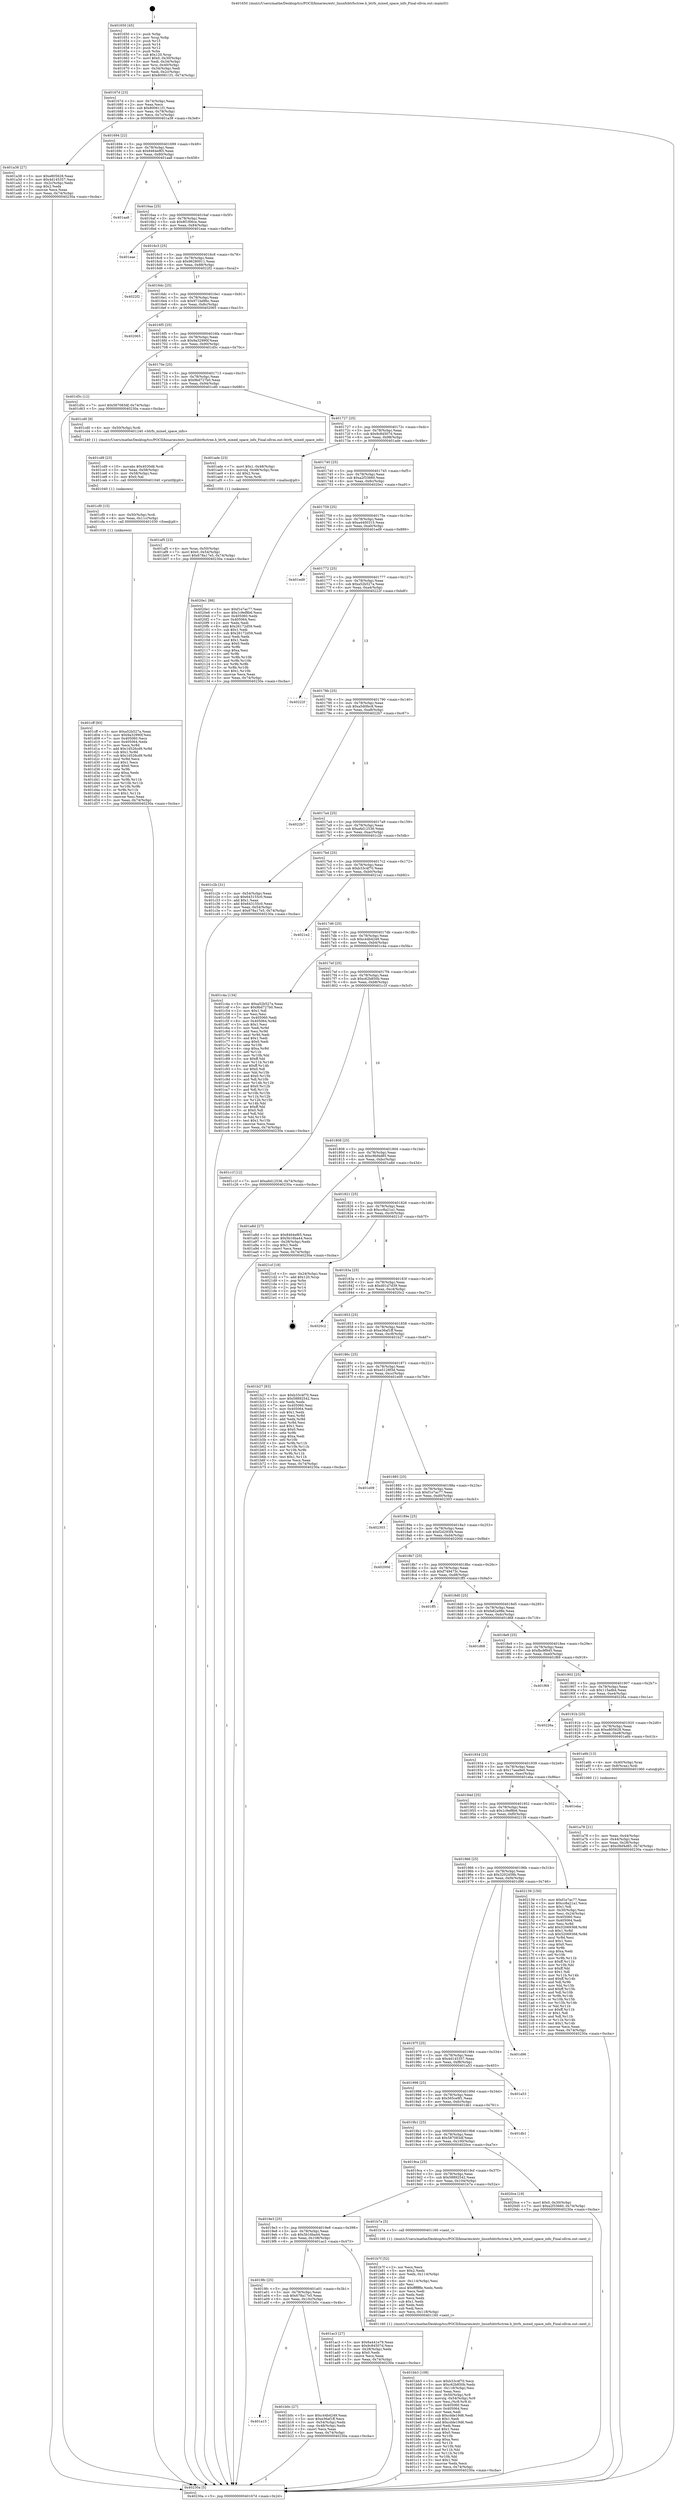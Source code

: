 digraph "0x401650" {
  label = "0x401650 (/mnt/c/Users/mathe/Desktop/tcc/POCII/binaries/extr_linuxfsbtrfsctree.h_btrfs_mixed_space_info_Final-ollvm.out::main(0))"
  labelloc = "t"
  node[shape=record]

  Entry [label="",width=0.3,height=0.3,shape=circle,fillcolor=black,style=filled]
  "0x40167d" [label="{
     0x40167d [23]\l
     | [instrs]\l
     &nbsp;&nbsp;0x40167d \<+3\>: mov -0x74(%rbp),%eax\l
     &nbsp;&nbsp;0x401680 \<+2\>: mov %eax,%ecx\l
     &nbsp;&nbsp;0x401682 \<+6\>: sub $0x800611f1,%ecx\l
     &nbsp;&nbsp;0x401688 \<+3\>: mov %eax,-0x78(%rbp)\l
     &nbsp;&nbsp;0x40168b \<+3\>: mov %ecx,-0x7c(%rbp)\l
     &nbsp;&nbsp;0x40168e \<+6\>: je 0000000000401a38 \<main+0x3e8\>\l
  }"]
  "0x401a38" [label="{
     0x401a38 [27]\l
     | [instrs]\l
     &nbsp;&nbsp;0x401a38 \<+5\>: mov $0xe805628,%eax\l
     &nbsp;&nbsp;0x401a3d \<+5\>: mov $0x4d145357,%ecx\l
     &nbsp;&nbsp;0x401a42 \<+3\>: mov -0x2c(%rbp),%edx\l
     &nbsp;&nbsp;0x401a45 \<+3\>: cmp $0x2,%edx\l
     &nbsp;&nbsp;0x401a48 \<+3\>: cmovne %ecx,%eax\l
     &nbsp;&nbsp;0x401a4b \<+3\>: mov %eax,-0x74(%rbp)\l
     &nbsp;&nbsp;0x401a4e \<+5\>: jmp 000000000040230a \<main+0xcba\>\l
  }"]
  "0x401694" [label="{
     0x401694 [22]\l
     | [instrs]\l
     &nbsp;&nbsp;0x401694 \<+5\>: jmp 0000000000401699 \<main+0x49\>\l
     &nbsp;&nbsp;0x401699 \<+3\>: mov -0x78(%rbp),%eax\l
     &nbsp;&nbsp;0x40169c \<+5\>: sub $0x8464ef65,%eax\l
     &nbsp;&nbsp;0x4016a1 \<+3\>: mov %eax,-0x80(%rbp)\l
     &nbsp;&nbsp;0x4016a4 \<+6\>: je 0000000000401aa8 \<main+0x458\>\l
  }"]
  "0x40230a" [label="{
     0x40230a [5]\l
     | [instrs]\l
     &nbsp;&nbsp;0x40230a \<+5\>: jmp 000000000040167d \<main+0x2d\>\l
  }"]
  "0x401650" [label="{
     0x401650 [45]\l
     | [instrs]\l
     &nbsp;&nbsp;0x401650 \<+1\>: push %rbp\l
     &nbsp;&nbsp;0x401651 \<+3\>: mov %rsp,%rbp\l
     &nbsp;&nbsp;0x401654 \<+2\>: push %r15\l
     &nbsp;&nbsp;0x401656 \<+2\>: push %r14\l
     &nbsp;&nbsp;0x401658 \<+2\>: push %r12\l
     &nbsp;&nbsp;0x40165a \<+1\>: push %rbx\l
     &nbsp;&nbsp;0x40165b \<+7\>: sub $0x120,%rsp\l
     &nbsp;&nbsp;0x401662 \<+7\>: movl $0x0,-0x30(%rbp)\l
     &nbsp;&nbsp;0x401669 \<+3\>: mov %edi,-0x34(%rbp)\l
     &nbsp;&nbsp;0x40166c \<+4\>: mov %rsi,-0x40(%rbp)\l
     &nbsp;&nbsp;0x401670 \<+3\>: mov -0x34(%rbp),%edi\l
     &nbsp;&nbsp;0x401673 \<+3\>: mov %edi,-0x2c(%rbp)\l
     &nbsp;&nbsp;0x401676 \<+7\>: movl $0x800611f1,-0x74(%rbp)\l
  }"]
  Exit [label="",width=0.3,height=0.3,shape=circle,fillcolor=black,style=filled,peripheries=2]
  "0x401aa8" [label="{
     0x401aa8\l
  }", style=dashed]
  "0x4016aa" [label="{
     0x4016aa [25]\l
     | [instrs]\l
     &nbsp;&nbsp;0x4016aa \<+5\>: jmp 00000000004016af \<main+0x5f\>\l
     &nbsp;&nbsp;0x4016af \<+3\>: mov -0x78(%rbp),%eax\l
     &nbsp;&nbsp;0x4016b2 \<+5\>: sub $0x8f1f06ce,%eax\l
     &nbsp;&nbsp;0x4016b7 \<+6\>: mov %eax,-0x84(%rbp)\l
     &nbsp;&nbsp;0x4016bd \<+6\>: je 0000000000401eae \<main+0x85e\>\l
  }"]
  "0x401cff" [label="{
     0x401cff [93]\l
     | [instrs]\l
     &nbsp;&nbsp;0x401cff \<+5\>: mov $0xa52b527a,%eax\l
     &nbsp;&nbsp;0x401d04 \<+5\>: mov $0x9a32990f,%esi\l
     &nbsp;&nbsp;0x401d09 \<+7\>: mov 0x405060,%ecx\l
     &nbsp;&nbsp;0x401d10 \<+7\>: mov 0x405064,%edx\l
     &nbsp;&nbsp;0x401d17 \<+3\>: mov %ecx,%r8d\l
     &nbsp;&nbsp;0x401d1a \<+7\>: add $0x1d526cd9,%r8d\l
     &nbsp;&nbsp;0x401d21 \<+4\>: sub $0x1,%r8d\l
     &nbsp;&nbsp;0x401d25 \<+7\>: sub $0x1d526cd9,%r8d\l
     &nbsp;&nbsp;0x401d2c \<+4\>: imul %r8d,%ecx\l
     &nbsp;&nbsp;0x401d30 \<+3\>: and $0x1,%ecx\l
     &nbsp;&nbsp;0x401d33 \<+3\>: cmp $0x0,%ecx\l
     &nbsp;&nbsp;0x401d36 \<+4\>: sete %r9b\l
     &nbsp;&nbsp;0x401d3a \<+3\>: cmp $0xa,%edx\l
     &nbsp;&nbsp;0x401d3d \<+4\>: setl %r10b\l
     &nbsp;&nbsp;0x401d41 \<+3\>: mov %r9b,%r11b\l
     &nbsp;&nbsp;0x401d44 \<+3\>: and %r10b,%r11b\l
     &nbsp;&nbsp;0x401d47 \<+3\>: xor %r10b,%r9b\l
     &nbsp;&nbsp;0x401d4a \<+3\>: or %r9b,%r11b\l
     &nbsp;&nbsp;0x401d4d \<+4\>: test $0x1,%r11b\l
     &nbsp;&nbsp;0x401d51 \<+3\>: cmovne %esi,%eax\l
     &nbsp;&nbsp;0x401d54 \<+3\>: mov %eax,-0x74(%rbp)\l
     &nbsp;&nbsp;0x401d57 \<+5\>: jmp 000000000040230a \<main+0xcba\>\l
  }"]
  "0x401eae" [label="{
     0x401eae\l
  }", style=dashed]
  "0x4016c3" [label="{
     0x4016c3 [25]\l
     | [instrs]\l
     &nbsp;&nbsp;0x4016c3 \<+5\>: jmp 00000000004016c8 \<main+0x78\>\l
     &nbsp;&nbsp;0x4016c8 \<+3\>: mov -0x78(%rbp),%eax\l
     &nbsp;&nbsp;0x4016cb \<+5\>: sub $0x96280011,%eax\l
     &nbsp;&nbsp;0x4016d0 \<+6\>: mov %eax,-0x88(%rbp)\l
     &nbsp;&nbsp;0x4016d6 \<+6\>: je 00000000004022f2 \<main+0xca2\>\l
  }"]
  "0x401cf0" [label="{
     0x401cf0 [15]\l
     | [instrs]\l
     &nbsp;&nbsp;0x401cf0 \<+4\>: mov -0x50(%rbp),%rdi\l
     &nbsp;&nbsp;0x401cf4 \<+6\>: mov %eax,-0x11c(%rbp)\l
     &nbsp;&nbsp;0x401cfa \<+5\>: call 0000000000401030 \<free@plt\>\l
     | [calls]\l
     &nbsp;&nbsp;0x401030 \{1\} (unknown)\l
  }"]
  "0x4022f2" [label="{
     0x4022f2\l
  }", style=dashed]
  "0x4016dc" [label="{
     0x4016dc [25]\l
     | [instrs]\l
     &nbsp;&nbsp;0x4016dc \<+5\>: jmp 00000000004016e1 \<main+0x91\>\l
     &nbsp;&nbsp;0x4016e1 \<+3\>: mov -0x78(%rbp),%eax\l
     &nbsp;&nbsp;0x4016e4 \<+5\>: sub $0x971bd9bc,%eax\l
     &nbsp;&nbsp;0x4016e9 \<+6\>: mov %eax,-0x8c(%rbp)\l
     &nbsp;&nbsp;0x4016ef \<+6\>: je 0000000000402065 \<main+0xa15\>\l
  }"]
  "0x401cd9" [label="{
     0x401cd9 [23]\l
     | [instrs]\l
     &nbsp;&nbsp;0x401cd9 \<+10\>: movabs $0x4030d6,%rdi\l
     &nbsp;&nbsp;0x401ce3 \<+3\>: mov %eax,-0x58(%rbp)\l
     &nbsp;&nbsp;0x401ce6 \<+3\>: mov -0x58(%rbp),%esi\l
     &nbsp;&nbsp;0x401ce9 \<+2\>: mov $0x0,%al\l
     &nbsp;&nbsp;0x401ceb \<+5\>: call 0000000000401040 \<printf@plt\>\l
     | [calls]\l
     &nbsp;&nbsp;0x401040 \{1\} (unknown)\l
  }"]
  "0x402065" [label="{
     0x402065\l
  }", style=dashed]
  "0x4016f5" [label="{
     0x4016f5 [25]\l
     | [instrs]\l
     &nbsp;&nbsp;0x4016f5 \<+5\>: jmp 00000000004016fa \<main+0xaa\>\l
     &nbsp;&nbsp;0x4016fa \<+3\>: mov -0x78(%rbp),%eax\l
     &nbsp;&nbsp;0x4016fd \<+5\>: sub $0x9a32990f,%eax\l
     &nbsp;&nbsp;0x401702 \<+6\>: mov %eax,-0x90(%rbp)\l
     &nbsp;&nbsp;0x401708 \<+6\>: je 0000000000401d5c \<main+0x70c\>\l
  }"]
  "0x401bb3" [label="{
     0x401bb3 [108]\l
     | [instrs]\l
     &nbsp;&nbsp;0x401bb3 \<+5\>: mov $0xb33c4f70,%ecx\l
     &nbsp;&nbsp;0x401bb8 \<+5\>: mov $0xc62b850b,%edx\l
     &nbsp;&nbsp;0x401bbd \<+6\>: mov -0x118(%rbp),%esi\l
     &nbsp;&nbsp;0x401bc3 \<+3\>: imul %eax,%esi\l
     &nbsp;&nbsp;0x401bc6 \<+4\>: mov -0x50(%rbp),%r8\l
     &nbsp;&nbsp;0x401bca \<+4\>: movslq -0x54(%rbp),%r9\l
     &nbsp;&nbsp;0x401bce \<+4\>: mov %esi,(%r8,%r9,4)\l
     &nbsp;&nbsp;0x401bd2 \<+7\>: mov 0x405060,%eax\l
     &nbsp;&nbsp;0x401bd9 \<+7\>: mov 0x405064,%esi\l
     &nbsp;&nbsp;0x401be0 \<+2\>: mov %eax,%edi\l
     &nbsp;&nbsp;0x401be2 \<+6\>: sub $0xcdde19d6,%edi\l
     &nbsp;&nbsp;0x401be8 \<+3\>: sub $0x1,%edi\l
     &nbsp;&nbsp;0x401beb \<+6\>: add $0xcdde19d6,%edi\l
     &nbsp;&nbsp;0x401bf1 \<+3\>: imul %edi,%eax\l
     &nbsp;&nbsp;0x401bf4 \<+3\>: and $0x1,%eax\l
     &nbsp;&nbsp;0x401bf7 \<+3\>: cmp $0x0,%eax\l
     &nbsp;&nbsp;0x401bfa \<+4\>: sete %r10b\l
     &nbsp;&nbsp;0x401bfe \<+3\>: cmp $0xa,%esi\l
     &nbsp;&nbsp;0x401c01 \<+4\>: setl %r11b\l
     &nbsp;&nbsp;0x401c05 \<+3\>: mov %r10b,%bl\l
     &nbsp;&nbsp;0x401c08 \<+3\>: and %r11b,%bl\l
     &nbsp;&nbsp;0x401c0b \<+3\>: xor %r11b,%r10b\l
     &nbsp;&nbsp;0x401c0e \<+3\>: or %r10b,%bl\l
     &nbsp;&nbsp;0x401c11 \<+3\>: test $0x1,%bl\l
     &nbsp;&nbsp;0x401c14 \<+3\>: cmovne %edx,%ecx\l
     &nbsp;&nbsp;0x401c17 \<+3\>: mov %ecx,-0x74(%rbp)\l
     &nbsp;&nbsp;0x401c1a \<+5\>: jmp 000000000040230a \<main+0xcba\>\l
  }"]
  "0x401d5c" [label="{
     0x401d5c [12]\l
     | [instrs]\l
     &nbsp;&nbsp;0x401d5c \<+7\>: movl $0x587083df,-0x74(%rbp)\l
     &nbsp;&nbsp;0x401d63 \<+5\>: jmp 000000000040230a \<main+0xcba\>\l
  }"]
  "0x40170e" [label="{
     0x40170e [25]\l
     | [instrs]\l
     &nbsp;&nbsp;0x40170e \<+5\>: jmp 0000000000401713 \<main+0xc3\>\l
     &nbsp;&nbsp;0x401713 \<+3\>: mov -0x78(%rbp),%eax\l
     &nbsp;&nbsp;0x401716 \<+5\>: sub $0x9bd727b0,%eax\l
     &nbsp;&nbsp;0x40171b \<+6\>: mov %eax,-0x94(%rbp)\l
     &nbsp;&nbsp;0x401721 \<+6\>: je 0000000000401cd0 \<main+0x680\>\l
  }"]
  "0x401b7f" [label="{
     0x401b7f [52]\l
     | [instrs]\l
     &nbsp;&nbsp;0x401b7f \<+2\>: xor %ecx,%ecx\l
     &nbsp;&nbsp;0x401b81 \<+5\>: mov $0x2,%edx\l
     &nbsp;&nbsp;0x401b86 \<+6\>: mov %edx,-0x114(%rbp)\l
     &nbsp;&nbsp;0x401b8c \<+1\>: cltd\l
     &nbsp;&nbsp;0x401b8d \<+6\>: mov -0x114(%rbp),%esi\l
     &nbsp;&nbsp;0x401b93 \<+2\>: idiv %esi\l
     &nbsp;&nbsp;0x401b95 \<+6\>: imul $0xfffffffe,%edx,%edx\l
     &nbsp;&nbsp;0x401b9b \<+2\>: mov %ecx,%edi\l
     &nbsp;&nbsp;0x401b9d \<+2\>: sub %edx,%edi\l
     &nbsp;&nbsp;0x401b9f \<+2\>: mov %ecx,%edx\l
     &nbsp;&nbsp;0x401ba1 \<+3\>: sub $0x1,%edx\l
     &nbsp;&nbsp;0x401ba4 \<+2\>: add %edx,%edi\l
     &nbsp;&nbsp;0x401ba6 \<+2\>: sub %edi,%ecx\l
     &nbsp;&nbsp;0x401ba8 \<+6\>: mov %ecx,-0x118(%rbp)\l
     &nbsp;&nbsp;0x401bae \<+5\>: call 0000000000401160 \<next_i\>\l
     | [calls]\l
     &nbsp;&nbsp;0x401160 \{1\} (/mnt/c/Users/mathe/Desktop/tcc/POCII/binaries/extr_linuxfsbtrfsctree.h_btrfs_mixed_space_info_Final-ollvm.out::next_i)\l
  }"]
  "0x401cd0" [label="{
     0x401cd0 [9]\l
     | [instrs]\l
     &nbsp;&nbsp;0x401cd0 \<+4\>: mov -0x50(%rbp),%rdi\l
     &nbsp;&nbsp;0x401cd4 \<+5\>: call 0000000000401240 \<btrfs_mixed_space_info\>\l
     | [calls]\l
     &nbsp;&nbsp;0x401240 \{1\} (/mnt/c/Users/mathe/Desktop/tcc/POCII/binaries/extr_linuxfsbtrfsctree.h_btrfs_mixed_space_info_Final-ollvm.out::btrfs_mixed_space_info)\l
  }"]
  "0x401727" [label="{
     0x401727 [25]\l
     | [instrs]\l
     &nbsp;&nbsp;0x401727 \<+5\>: jmp 000000000040172c \<main+0xdc\>\l
     &nbsp;&nbsp;0x40172c \<+3\>: mov -0x78(%rbp),%eax\l
     &nbsp;&nbsp;0x40172f \<+5\>: sub $0x9c84507d,%eax\l
     &nbsp;&nbsp;0x401734 \<+6\>: mov %eax,-0x98(%rbp)\l
     &nbsp;&nbsp;0x40173a \<+6\>: je 0000000000401ade \<main+0x48e\>\l
  }"]
  "0x401a15" [label="{
     0x401a15\l
  }", style=dashed]
  "0x401ade" [label="{
     0x401ade [23]\l
     | [instrs]\l
     &nbsp;&nbsp;0x401ade \<+7\>: movl $0x1,-0x48(%rbp)\l
     &nbsp;&nbsp;0x401ae5 \<+4\>: movslq -0x48(%rbp),%rax\l
     &nbsp;&nbsp;0x401ae9 \<+4\>: shl $0x2,%rax\l
     &nbsp;&nbsp;0x401aed \<+3\>: mov %rax,%rdi\l
     &nbsp;&nbsp;0x401af0 \<+5\>: call 0000000000401050 \<malloc@plt\>\l
     | [calls]\l
     &nbsp;&nbsp;0x401050 \{1\} (unknown)\l
  }"]
  "0x401740" [label="{
     0x401740 [25]\l
     | [instrs]\l
     &nbsp;&nbsp;0x401740 \<+5\>: jmp 0000000000401745 \<main+0xf5\>\l
     &nbsp;&nbsp;0x401745 \<+3\>: mov -0x78(%rbp),%eax\l
     &nbsp;&nbsp;0x401748 \<+5\>: sub $0xa2f33660,%eax\l
     &nbsp;&nbsp;0x40174d \<+6\>: mov %eax,-0x9c(%rbp)\l
     &nbsp;&nbsp;0x401753 \<+6\>: je 00000000004020e1 \<main+0xa91\>\l
  }"]
  "0x401b0c" [label="{
     0x401b0c [27]\l
     | [instrs]\l
     &nbsp;&nbsp;0x401b0c \<+5\>: mov $0xc44b4249,%eax\l
     &nbsp;&nbsp;0x401b11 \<+5\>: mov $0xe36af1ff,%ecx\l
     &nbsp;&nbsp;0x401b16 \<+3\>: mov -0x54(%rbp),%edx\l
     &nbsp;&nbsp;0x401b19 \<+3\>: cmp -0x48(%rbp),%edx\l
     &nbsp;&nbsp;0x401b1c \<+3\>: cmovl %ecx,%eax\l
     &nbsp;&nbsp;0x401b1f \<+3\>: mov %eax,-0x74(%rbp)\l
     &nbsp;&nbsp;0x401b22 \<+5\>: jmp 000000000040230a \<main+0xcba\>\l
  }"]
  "0x4020e1" [label="{
     0x4020e1 [88]\l
     | [instrs]\l
     &nbsp;&nbsp;0x4020e1 \<+5\>: mov $0xf1e7ac77,%eax\l
     &nbsp;&nbsp;0x4020e6 \<+5\>: mov $0x1c9ef8b6,%ecx\l
     &nbsp;&nbsp;0x4020eb \<+7\>: mov 0x405060,%edx\l
     &nbsp;&nbsp;0x4020f2 \<+7\>: mov 0x405064,%esi\l
     &nbsp;&nbsp;0x4020f9 \<+2\>: mov %edx,%edi\l
     &nbsp;&nbsp;0x4020fb \<+6\>: add $0x26172d59,%edi\l
     &nbsp;&nbsp;0x402101 \<+3\>: sub $0x1,%edi\l
     &nbsp;&nbsp;0x402104 \<+6\>: sub $0x26172d59,%edi\l
     &nbsp;&nbsp;0x40210a \<+3\>: imul %edi,%edx\l
     &nbsp;&nbsp;0x40210d \<+3\>: and $0x1,%edx\l
     &nbsp;&nbsp;0x402110 \<+3\>: cmp $0x0,%edx\l
     &nbsp;&nbsp;0x402113 \<+4\>: sete %r8b\l
     &nbsp;&nbsp;0x402117 \<+3\>: cmp $0xa,%esi\l
     &nbsp;&nbsp;0x40211a \<+4\>: setl %r9b\l
     &nbsp;&nbsp;0x40211e \<+3\>: mov %r8b,%r10b\l
     &nbsp;&nbsp;0x402121 \<+3\>: and %r9b,%r10b\l
     &nbsp;&nbsp;0x402124 \<+3\>: xor %r9b,%r8b\l
     &nbsp;&nbsp;0x402127 \<+3\>: or %r8b,%r10b\l
     &nbsp;&nbsp;0x40212a \<+4\>: test $0x1,%r10b\l
     &nbsp;&nbsp;0x40212e \<+3\>: cmovne %ecx,%eax\l
     &nbsp;&nbsp;0x402131 \<+3\>: mov %eax,-0x74(%rbp)\l
     &nbsp;&nbsp;0x402134 \<+5\>: jmp 000000000040230a \<main+0xcba\>\l
  }"]
  "0x401759" [label="{
     0x401759 [25]\l
     | [instrs]\l
     &nbsp;&nbsp;0x401759 \<+5\>: jmp 000000000040175e \<main+0x10e\>\l
     &nbsp;&nbsp;0x40175e \<+3\>: mov -0x78(%rbp),%eax\l
     &nbsp;&nbsp;0x401761 \<+5\>: sub $0xa4400315,%eax\l
     &nbsp;&nbsp;0x401766 \<+6\>: mov %eax,-0xa0(%rbp)\l
     &nbsp;&nbsp;0x40176c \<+6\>: je 0000000000401ed9 \<main+0x889\>\l
  }"]
  "0x401af5" [label="{
     0x401af5 [23]\l
     | [instrs]\l
     &nbsp;&nbsp;0x401af5 \<+4\>: mov %rax,-0x50(%rbp)\l
     &nbsp;&nbsp;0x401af9 \<+7\>: movl $0x0,-0x54(%rbp)\l
     &nbsp;&nbsp;0x401b00 \<+7\>: movl $0x678a17e5,-0x74(%rbp)\l
     &nbsp;&nbsp;0x401b07 \<+5\>: jmp 000000000040230a \<main+0xcba\>\l
  }"]
  "0x401ed9" [label="{
     0x401ed9\l
  }", style=dashed]
  "0x401772" [label="{
     0x401772 [25]\l
     | [instrs]\l
     &nbsp;&nbsp;0x401772 \<+5\>: jmp 0000000000401777 \<main+0x127\>\l
     &nbsp;&nbsp;0x401777 \<+3\>: mov -0x78(%rbp),%eax\l
     &nbsp;&nbsp;0x40177a \<+5\>: sub $0xa52b527a,%eax\l
     &nbsp;&nbsp;0x40177f \<+6\>: mov %eax,-0xa4(%rbp)\l
     &nbsp;&nbsp;0x401785 \<+6\>: je 000000000040222f \<main+0xbdf\>\l
  }"]
  "0x4019fc" [label="{
     0x4019fc [25]\l
     | [instrs]\l
     &nbsp;&nbsp;0x4019fc \<+5\>: jmp 0000000000401a01 \<main+0x3b1\>\l
     &nbsp;&nbsp;0x401a01 \<+3\>: mov -0x78(%rbp),%eax\l
     &nbsp;&nbsp;0x401a04 \<+5\>: sub $0x678a17e5,%eax\l
     &nbsp;&nbsp;0x401a09 \<+6\>: mov %eax,-0x10c(%rbp)\l
     &nbsp;&nbsp;0x401a0f \<+6\>: je 0000000000401b0c \<main+0x4bc\>\l
  }"]
  "0x40222f" [label="{
     0x40222f\l
  }", style=dashed]
  "0x40178b" [label="{
     0x40178b [25]\l
     | [instrs]\l
     &nbsp;&nbsp;0x40178b \<+5\>: jmp 0000000000401790 \<main+0x140\>\l
     &nbsp;&nbsp;0x401790 \<+3\>: mov -0x78(%rbp),%eax\l
     &nbsp;&nbsp;0x401793 \<+5\>: sub $0xa5d0fec8,%eax\l
     &nbsp;&nbsp;0x401798 \<+6\>: mov %eax,-0xa8(%rbp)\l
     &nbsp;&nbsp;0x40179e \<+6\>: je 00000000004022b7 \<main+0xc67\>\l
  }"]
  "0x401ac3" [label="{
     0x401ac3 [27]\l
     | [instrs]\l
     &nbsp;&nbsp;0x401ac3 \<+5\>: mov $0x6a441e79,%eax\l
     &nbsp;&nbsp;0x401ac8 \<+5\>: mov $0x9c84507d,%ecx\l
     &nbsp;&nbsp;0x401acd \<+3\>: mov -0x28(%rbp),%edx\l
     &nbsp;&nbsp;0x401ad0 \<+3\>: cmp $0x0,%edx\l
     &nbsp;&nbsp;0x401ad3 \<+3\>: cmove %ecx,%eax\l
     &nbsp;&nbsp;0x401ad6 \<+3\>: mov %eax,-0x74(%rbp)\l
     &nbsp;&nbsp;0x401ad9 \<+5\>: jmp 000000000040230a \<main+0xcba\>\l
  }"]
  "0x4022b7" [label="{
     0x4022b7\l
  }", style=dashed]
  "0x4017a4" [label="{
     0x4017a4 [25]\l
     | [instrs]\l
     &nbsp;&nbsp;0x4017a4 \<+5\>: jmp 00000000004017a9 \<main+0x159\>\l
     &nbsp;&nbsp;0x4017a9 \<+3\>: mov -0x78(%rbp),%eax\l
     &nbsp;&nbsp;0x4017ac \<+5\>: sub $0xa6d12536,%eax\l
     &nbsp;&nbsp;0x4017b1 \<+6\>: mov %eax,-0xac(%rbp)\l
     &nbsp;&nbsp;0x4017b7 \<+6\>: je 0000000000401c2b \<main+0x5db\>\l
  }"]
  "0x4019e3" [label="{
     0x4019e3 [25]\l
     | [instrs]\l
     &nbsp;&nbsp;0x4019e3 \<+5\>: jmp 00000000004019e8 \<main+0x398\>\l
     &nbsp;&nbsp;0x4019e8 \<+3\>: mov -0x78(%rbp),%eax\l
     &nbsp;&nbsp;0x4019eb \<+5\>: sub $0x5b16ba44,%eax\l
     &nbsp;&nbsp;0x4019f0 \<+6\>: mov %eax,-0x108(%rbp)\l
     &nbsp;&nbsp;0x4019f6 \<+6\>: je 0000000000401ac3 \<main+0x473\>\l
  }"]
  "0x401c2b" [label="{
     0x401c2b [31]\l
     | [instrs]\l
     &nbsp;&nbsp;0x401c2b \<+3\>: mov -0x54(%rbp),%eax\l
     &nbsp;&nbsp;0x401c2e \<+5\>: sub $0x643155c0,%eax\l
     &nbsp;&nbsp;0x401c33 \<+3\>: add $0x1,%eax\l
     &nbsp;&nbsp;0x401c36 \<+5\>: add $0x643155c0,%eax\l
     &nbsp;&nbsp;0x401c3b \<+3\>: mov %eax,-0x54(%rbp)\l
     &nbsp;&nbsp;0x401c3e \<+7\>: movl $0x678a17e5,-0x74(%rbp)\l
     &nbsp;&nbsp;0x401c45 \<+5\>: jmp 000000000040230a \<main+0xcba\>\l
  }"]
  "0x4017bd" [label="{
     0x4017bd [25]\l
     | [instrs]\l
     &nbsp;&nbsp;0x4017bd \<+5\>: jmp 00000000004017c2 \<main+0x172\>\l
     &nbsp;&nbsp;0x4017c2 \<+3\>: mov -0x78(%rbp),%eax\l
     &nbsp;&nbsp;0x4017c5 \<+5\>: sub $0xb33c4f70,%eax\l
     &nbsp;&nbsp;0x4017ca \<+6\>: mov %eax,-0xb0(%rbp)\l
     &nbsp;&nbsp;0x4017d0 \<+6\>: je 00000000004021e2 \<main+0xb92\>\l
  }"]
  "0x401b7a" [label="{
     0x401b7a [5]\l
     | [instrs]\l
     &nbsp;&nbsp;0x401b7a \<+5\>: call 0000000000401160 \<next_i\>\l
     | [calls]\l
     &nbsp;&nbsp;0x401160 \{1\} (/mnt/c/Users/mathe/Desktop/tcc/POCII/binaries/extr_linuxfsbtrfsctree.h_btrfs_mixed_space_info_Final-ollvm.out::next_i)\l
  }"]
  "0x4021e2" [label="{
     0x4021e2\l
  }", style=dashed]
  "0x4017d6" [label="{
     0x4017d6 [25]\l
     | [instrs]\l
     &nbsp;&nbsp;0x4017d6 \<+5\>: jmp 00000000004017db \<main+0x18b\>\l
     &nbsp;&nbsp;0x4017db \<+3\>: mov -0x78(%rbp),%eax\l
     &nbsp;&nbsp;0x4017de \<+5\>: sub $0xc44b4249,%eax\l
     &nbsp;&nbsp;0x4017e3 \<+6\>: mov %eax,-0xb4(%rbp)\l
     &nbsp;&nbsp;0x4017e9 \<+6\>: je 0000000000401c4a \<main+0x5fa\>\l
  }"]
  "0x4019ca" [label="{
     0x4019ca [25]\l
     | [instrs]\l
     &nbsp;&nbsp;0x4019ca \<+5\>: jmp 00000000004019cf \<main+0x37f\>\l
     &nbsp;&nbsp;0x4019cf \<+3\>: mov -0x78(%rbp),%eax\l
     &nbsp;&nbsp;0x4019d2 \<+5\>: sub $0x58892542,%eax\l
     &nbsp;&nbsp;0x4019d7 \<+6\>: mov %eax,-0x104(%rbp)\l
     &nbsp;&nbsp;0x4019dd \<+6\>: je 0000000000401b7a \<main+0x52a\>\l
  }"]
  "0x401c4a" [label="{
     0x401c4a [134]\l
     | [instrs]\l
     &nbsp;&nbsp;0x401c4a \<+5\>: mov $0xa52b527a,%eax\l
     &nbsp;&nbsp;0x401c4f \<+5\>: mov $0x9bd727b0,%ecx\l
     &nbsp;&nbsp;0x401c54 \<+2\>: mov $0x1,%dl\l
     &nbsp;&nbsp;0x401c56 \<+2\>: xor %esi,%esi\l
     &nbsp;&nbsp;0x401c58 \<+7\>: mov 0x405060,%edi\l
     &nbsp;&nbsp;0x401c5f \<+8\>: mov 0x405064,%r8d\l
     &nbsp;&nbsp;0x401c67 \<+3\>: sub $0x1,%esi\l
     &nbsp;&nbsp;0x401c6a \<+3\>: mov %edi,%r9d\l
     &nbsp;&nbsp;0x401c6d \<+3\>: add %esi,%r9d\l
     &nbsp;&nbsp;0x401c70 \<+4\>: imul %r9d,%edi\l
     &nbsp;&nbsp;0x401c74 \<+3\>: and $0x1,%edi\l
     &nbsp;&nbsp;0x401c77 \<+3\>: cmp $0x0,%edi\l
     &nbsp;&nbsp;0x401c7a \<+4\>: sete %r10b\l
     &nbsp;&nbsp;0x401c7e \<+4\>: cmp $0xa,%r8d\l
     &nbsp;&nbsp;0x401c82 \<+4\>: setl %r11b\l
     &nbsp;&nbsp;0x401c86 \<+3\>: mov %r10b,%bl\l
     &nbsp;&nbsp;0x401c89 \<+3\>: xor $0xff,%bl\l
     &nbsp;&nbsp;0x401c8c \<+3\>: mov %r11b,%r14b\l
     &nbsp;&nbsp;0x401c8f \<+4\>: xor $0xff,%r14b\l
     &nbsp;&nbsp;0x401c93 \<+3\>: xor $0x0,%dl\l
     &nbsp;&nbsp;0x401c96 \<+3\>: mov %bl,%r15b\l
     &nbsp;&nbsp;0x401c99 \<+4\>: and $0x0,%r15b\l
     &nbsp;&nbsp;0x401c9d \<+3\>: and %dl,%r10b\l
     &nbsp;&nbsp;0x401ca0 \<+3\>: mov %r14b,%r12b\l
     &nbsp;&nbsp;0x401ca3 \<+4\>: and $0x0,%r12b\l
     &nbsp;&nbsp;0x401ca7 \<+3\>: and %dl,%r11b\l
     &nbsp;&nbsp;0x401caa \<+3\>: or %r10b,%r15b\l
     &nbsp;&nbsp;0x401cad \<+3\>: or %r11b,%r12b\l
     &nbsp;&nbsp;0x401cb0 \<+3\>: xor %r12b,%r15b\l
     &nbsp;&nbsp;0x401cb3 \<+3\>: or %r14b,%bl\l
     &nbsp;&nbsp;0x401cb6 \<+3\>: xor $0xff,%bl\l
     &nbsp;&nbsp;0x401cb9 \<+3\>: or $0x0,%dl\l
     &nbsp;&nbsp;0x401cbc \<+2\>: and %dl,%bl\l
     &nbsp;&nbsp;0x401cbe \<+3\>: or %bl,%r15b\l
     &nbsp;&nbsp;0x401cc1 \<+4\>: test $0x1,%r15b\l
     &nbsp;&nbsp;0x401cc5 \<+3\>: cmovne %ecx,%eax\l
     &nbsp;&nbsp;0x401cc8 \<+3\>: mov %eax,-0x74(%rbp)\l
     &nbsp;&nbsp;0x401ccb \<+5\>: jmp 000000000040230a \<main+0xcba\>\l
  }"]
  "0x4017ef" [label="{
     0x4017ef [25]\l
     | [instrs]\l
     &nbsp;&nbsp;0x4017ef \<+5\>: jmp 00000000004017f4 \<main+0x1a4\>\l
     &nbsp;&nbsp;0x4017f4 \<+3\>: mov -0x78(%rbp),%eax\l
     &nbsp;&nbsp;0x4017f7 \<+5\>: sub $0xc62b850b,%eax\l
     &nbsp;&nbsp;0x4017fc \<+6\>: mov %eax,-0xb8(%rbp)\l
     &nbsp;&nbsp;0x401802 \<+6\>: je 0000000000401c1f \<main+0x5cf\>\l
  }"]
  "0x4020ce" [label="{
     0x4020ce [19]\l
     | [instrs]\l
     &nbsp;&nbsp;0x4020ce \<+7\>: movl $0x0,-0x30(%rbp)\l
     &nbsp;&nbsp;0x4020d5 \<+7\>: movl $0xa2f33660,-0x74(%rbp)\l
     &nbsp;&nbsp;0x4020dc \<+5\>: jmp 000000000040230a \<main+0xcba\>\l
  }"]
  "0x401c1f" [label="{
     0x401c1f [12]\l
     | [instrs]\l
     &nbsp;&nbsp;0x401c1f \<+7\>: movl $0xa6d12536,-0x74(%rbp)\l
     &nbsp;&nbsp;0x401c26 \<+5\>: jmp 000000000040230a \<main+0xcba\>\l
  }"]
  "0x401808" [label="{
     0x401808 [25]\l
     | [instrs]\l
     &nbsp;&nbsp;0x401808 \<+5\>: jmp 000000000040180d \<main+0x1bd\>\l
     &nbsp;&nbsp;0x40180d \<+3\>: mov -0x78(%rbp),%eax\l
     &nbsp;&nbsp;0x401810 \<+5\>: sub $0xc9bf4d85,%eax\l
     &nbsp;&nbsp;0x401815 \<+6\>: mov %eax,-0xbc(%rbp)\l
     &nbsp;&nbsp;0x40181b \<+6\>: je 0000000000401a8d \<main+0x43d\>\l
  }"]
  "0x4019b1" [label="{
     0x4019b1 [25]\l
     | [instrs]\l
     &nbsp;&nbsp;0x4019b1 \<+5\>: jmp 00000000004019b6 \<main+0x366\>\l
     &nbsp;&nbsp;0x4019b6 \<+3\>: mov -0x78(%rbp),%eax\l
     &nbsp;&nbsp;0x4019b9 \<+5\>: sub $0x587083df,%eax\l
     &nbsp;&nbsp;0x4019be \<+6\>: mov %eax,-0x100(%rbp)\l
     &nbsp;&nbsp;0x4019c4 \<+6\>: je 00000000004020ce \<main+0xa7e\>\l
  }"]
  "0x401a8d" [label="{
     0x401a8d [27]\l
     | [instrs]\l
     &nbsp;&nbsp;0x401a8d \<+5\>: mov $0x8464ef65,%eax\l
     &nbsp;&nbsp;0x401a92 \<+5\>: mov $0x5b16ba44,%ecx\l
     &nbsp;&nbsp;0x401a97 \<+3\>: mov -0x28(%rbp),%edx\l
     &nbsp;&nbsp;0x401a9a \<+3\>: cmp $0x1,%edx\l
     &nbsp;&nbsp;0x401a9d \<+3\>: cmovl %ecx,%eax\l
     &nbsp;&nbsp;0x401aa0 \<+3\>: mov %eax,-0x74(%rbp)\l
     &nbsp;&nbsp;0x401aa3 \<+5\>: jmp 000000000040230a \<main+0xcba\>\l
  }"]
  "0x401821" [label="{
     0x401821 [25]\l
     | [instrs]\l
     &nbsp;&nbsp;0x401821 \<+5\>: jmp 0000000000401826 \<main+0x1d6\>\l
     &nbsp;&nbsp;0x401826 \<+3\>: mov -0x78(%rbp),%eax\l
     &nbsp;&nbsp;0x401829 \<+5\>: sub $0xcc8a21a1,%eax\l
     &nbsp;&nbsp;0x40182e \<+6\>: mov %eax,-0xc0(%rbp)\l
     &nbsp;&nbsp;0x401834 \<+6\>: je 00000000004021cf \<main+0xb7f\>\l
  }"]
  "0x401db1" [label="{
     0x401db1\l
  }", style=dashed]
  "0x4021cf" [label="{
     0x4021cf [19]\l
     | [instrs]\l
     &nbsp;&nbsp;0x4021cf \<+3\>: mov -0x24(%rbp),%eax\l
     &nbsp;&nbsp;0x4021d2 \<+7\>: add $0x120,%rsp\l
     &nbsp;&nbsp;0x4021d9 \<+1\>: pop %rbx\l
     &nbsp;&nbsp;0x4021da \<+2\>: pop %r12\l
     &nbsp;&nbsp;0x4021dc \<+2\>: pop %r14\l
     &nbsp;&nbsp;0x4021de \<+2\>: pop %r15\l
     &nbsp;&nbsp;0x4021e0 \<+1\>: pop %rbp\l
     &nbsp;&nbsp;0x4021e1 \<+1\>: ret\l
  }"]
  "0x40183a" [label="{
     0x40183a [25]\l
     | [instrs]\l
     &nbsp;&nbsp;0x40183a \<+5\>: jmp 000000000040183f \<main+0x1ef\>\l
     &nbsp;&nbsp;0x40183f \<+3\>: mov -0x78(%rbp),%eax\l
     &nbsp;&nbsp;0x401842 \<+5\>: sub $0xd01d7d39,%eax\l
     &nbsp;&nbsp;0x401847 \<+6\>: mov %eax,-0xc4(%rbp)\l
     &nbsp;&nbsp;0x40184d \<+6\>: je 00000000004020c2 \<main+0xa72\>\l
  }"]
  "0x401998" [label="{
     0x401998 [25]\l
     | [instrs]\l
     &nbsp;&nbsp;0x401998 \<+5\>: jmp 000000000040199d \<main+0x34d\>\l
     &nbsp;&nbsp;0x40199d \<+3\>: mov -0x78(%rbp),%eax\l
     &nbsp;&nbsp;0x4019a0 \<+5\>: sub $0x565ce9f1,%eax\l
     &nbsp;&nbsp;0x4019a5 \<+6\>: mov %eax,-0xfc(%rbp)\l
     &nbsp;&nbsp;0x4019ab \<+6\>: je 0000000000401db1 \<main+0x761\>\l
  }"]
  "0x4020c2" [label="{
     0x4020c2\l
  }", style=dashed]
  "0x401853" [label="{
     0x401853 [25]\l
     | [instrs]\l
     &nbsp;&nbsp;0x401853 \<+5\>: jmp 0000000000401858 \<main+0x208\>\l
     &nbsp;&nbsp;0x401858 \<+3\>: mov -0x78(%rbp),%eax\l
     &nbsp;&nbsp;0x40185b \<+5\>: sub $0xe36af1ff,%eax\l
     &nbsp;&nbsp;0x401860 \<+6\>: mov %eax,-0xc8(%rbp)\l
     &nbsp;&nbsp;0x401866 \<+6\>: je 0000000000401b27 \<main+0x4d7\>\l
  }"]
  "0x401a53" [label="{
     0x401a53\l
  }", style=dashed]
  "0x401b27" [label="{
     0x401b27 [83]\l
     | [instrs]\l
     &nbsp;&nbsp;0x401b27 \<+5\>: mov $0xb33c4f70,%eax\l
     &nbsp;&nbsp;0x401b2c \<+5\>: mov $0x58892542,%ecx\l
     &nbsp;&nbsp;0x401b31 \<+2\>: xor %edx,%edx\l
     &nbsp;&nbsp;0x401b33 \<+7\>: mov 0x405060,%esi\l
     &nbsp;&nbsp;0x401b3a \<+7\>: mov 0x405064,%edi\l
     &nbsp;&nbsp;0x401b41 \<+3\>: sub $0x1,%edx\l
     &nbsp;&nbsp;0x401b44 \<+3\>: mov %esi,%r8d\l
     &nbsp;&nbsp;0x401b47 \<+3\>: add %edx,%r8d\l
     &nbsp;&nbsp;0x401b4a \<+4\>: imul %r8d,%esi\l
     &nbsp;&nbsp;0x401b4e \<+3\>: and $0x1,%esi\l
     &nbsp;&nbsp;0x401b51 \<+3\>: cmp $0x0,%esi\l
     &nbsp;&nbsp;0x401b54 \<+4\>: sete %r9b\l
     &nbsp;&nbsp;0x401b58 \<+3\>: cmp $0xa,%edi\l
     &nbsp;&nbsp;0x401b5b \<+4\>: setl %r10b\l
     &nbsp;&nbsp;0x401b5f \<+3\>: mov %r9b,%r11b\l
     &nbsp;&nbsp;0x401b62 \<+3\>: and %r10b,%r11b\l
     &nbsp;&nbsp;0x401b65 \<+3\>: xor %r10b,%r9b\l
     &nbsp;&nbsp;0x401b68 \<+3\>: or %r9b,%r11b\l
     &nbsp;&nbsp;0x401b6b \<+4\>: test $0x1,%r11b\l
     &nbsp;&nbsp;0x401b6f \<+3\>: cmovne %ecx,%eax\l
     &nbsp;&nbsp;0x401b72 \<+3\>: mov %eax,-0x74(%rbp)\l
     &nbsp;&nbsp;0x401b75 \<+5\>: jmp 000000000040230a \<main+0xcba\>\l
  }"]
  "0x40186c" [label="{
     0x40186c [25]\l
     | [instrs]\l
     &nbsp;&nbsp;0x40186c \<+5\>: jmp 0000000000401871 \<main+0x221\>\l
     &nbsp;&nbsp;0x401871 \<+3\>: mov -0x78(%rbp),%eax\l
     &nbsp;&nbsp;0x401874 \<+5\>: sub $0xe5128f3d,%eax\l
     &nbsp;&nbsp;0x401879 \<+6\>: mov %eax,-0xcc(%rbp)\l
     &nbsp;&nbsp;0x40187f \<+6\>: je 0000000000401e09 \<main+0x7b9\>\l
  }"]
  "0x40197f" [label="{
     0x40197f [25]\l
     | [instrs]\l
     &nbsp;&nbsp;0x40197f \<+5\>: jmp 0000000000401984 \<main+0x334\>\l
     &nbsp;&nbsp;0x401984 \<+3\>: mov -0x78(%rbp),%eax\l
     &nbsp;&nbsp;0x401987 \<+5\>: sub $0x4d145357,%eax\l
     &nbsp;&nbsp;0x40198c \<+6\>: mov %eax,-0xf8(%rbp)\l
     &nbsp;&nbsp;0x401992 \<+6\>: je 0000000000401a53 \<main+0x403\>\l
  }"]
  "0x401e09" [label="{
     0x401e09\l
  }", style=dashed]
  "0x401885" [label="{
     0x401885 [25]\l
     | [instrs]\l
     &nbsp;&nbsp;0x401885 \<+5\>: jmp 000000000040188a \<main+0x23a\>\l
     &nbsp;&nbsp;0x40188a \<+3\>: mov -0x78(%rbp),%eax\l
     &nbsp;&nbsp;0x40188d \<+5\>: sub $0xf1e7ac77,%eax\l
     &nbsp;&nbsp;0x401892 \<+6\>: mov %eax,-0xd0(%rbp)\l
     &nbsp;&nbsp;0x401898 \<+6\>: je 0000000000402303 \<main+0xcb3\>\l
  }"]
  "0x401d96" [label="{
     0x401d96\l
  }", style=dashed]
  "0x402303" [label="{
     0x402303\l
  }", style=dashed]
  "0x40189e" [label="{
     0x40189e [25]\l
     | [instrs]\l
     &nbsp;&nbsp;0x40189e \<+5\>: jmp 00000000004018a3 \<main+0x253\>\l
     &nbsp;&nbsp;0x4018a3 \<+3\>: mov -0x78(%rbp),%eax\l
     &nbsp;&nbsp;0x4018a6 \<+5\>: sub $0xf2d293f4,%eax\l
     &nbsp;&nbsp;0x4018ab \<+6\>: mov %eax,-0xd4(%rbp)\l
     &nbsp;&nbsp;0x4018b1 \<+6\>: je 000000000040200d \<main+0x9bd\>\l
  }"]
  "0x401966" [label="{
     0x401966 [25]\l
     | [instrs]\l
     &nbsp;&nbsp;0x401966 \<+5\>: jmp 000000000040196b \<main+0x31b\>\l
     &nbsp;&nbsp;0x40196b \<+3\>: mov -0x78(%rbp),%eax\l
     &nbsp;&nbsp;0x40196e \<+5\>: sub $0x3202458b,%eax\l
     &nbsp;&nbsp;0x401973 \<+6\>: mov %eax,-0xf4(%rbp)\l
     &nbsp;&nbsp;0x401979 \<+6\>: je 0000000000401d96 \<main+0x746\>\l
  }"]
  "0x40200d" [label="{
     0x40200d\l
  }", style=dashed]
  "0x4018b7" [label="{
     0x4018b7 [25]\l
     | [instrs]\l
     &nbsp;&nbsp;0x4018b7 \<+5\>: jmp 00000000004018bc \<main+0x26c\>\l
     &nbsp;&nbsp;0x4018bc \<+3\>: mov -0x78(%rbp),%eax\l
     &nbsp;&nbsp;0x4018bf \<+5\>: sub $0xf749473c,%eax\l
     &nbsp;&nbsp;0x4018c4 \<+6\>: mov %eax,-0xd8(%rbp)\l
     &nbsp;&nbsp;0x4018ca \<+6\>: je 0000000000401ff5 \<main+0x9a5\>\l
  }"]
  "0x402139" [label="{
     0x402139 [150]\l
     | [instrs]\l
     &nbsp;&nbsp;0x402139 \<+5\>: mov $0xf1e7ac77,%eax\l
     &nbsp;&nbsp;0x40213e \<+5\>: mov $0xcc8a21a1,%ecx\l
     &nbsp;&nbsp;0x402143 \<+2\>: mov $0x1,%dl\l
     &nbsp;&nbsp;0x402145 \<+3\>: mov -0x30(%rbp),%esi\l
     &nbsp;&nbsp;0x402148 \<+3\>: mov %esi,-0x24(%rbp)\l
     &nbsp;&nbsp;0x40214b \<+7\>: mov 0x405060,%esi\l
     &nbsp;&nbsp;0x402152 \<+7\>: mov 0x405064,%edi\l
     &nbsp;&nbsp;0x402159 \<+3\>: mov %esi,%r8d\l
     &nbsp;&nbsp;0x40215c \<+7\>: add $0x52069368,%r8d\l
     &nbsp;&nbsp;0x402163 \<+4\>: sub $0x1,%r8d\l
     &nbsp;&nbsp;0x402167 \<+7\>: sub $0x52069368,%r8d\l
     &nbsp;&nbsp;0x40216e \<+4\>: imul %r8d,%esi\l
     &nbsp;&nbsp;0x402172 \<+3\>: and $0x1,%esi\l
     &nbsp;&nbsp;0x402175 \<+3\>: cmp $0x0,%esi\l
     &nbsp;&nbsp;0x402178 \<+4\>: sete %r9b\l
     &nbsp;&nbsp;0x40217c \<+3\>: cmp $0xa,%edi\l
     &nbsp;&nbsp;0x40217f \<+4\>: setl %r10b\l
     &nbsp;&nbsp;0x402183 \<+3\>: mov %r9b,%r11b\l
     &nbsp;&nbsp;0x402186 \<+4\>: xor $0xff,%r11b\l
     &nbsp;&nbsp;0x40218a \<+3\>: mov %r10b,%bl\l
     &nbsp;&nbsp;0x40218d \<+3\>: xor $0xff,%bl\l
     &nbsp;&nbsp;0x402190 \<+3\>: xor $0x1,%dl\l
     &nbsp;&nbsp;0x402193 \<+3\>: mov %r11b,%r14b\l
     &nbsp;&nbsp;0x402196 \<+4\>: and $0xff,%r14b\l
     &nbsp;&nbsp;0x40219a \<+3\>: and %dl,%r9b\l
     &nbsp;&nbsp;0x40219d \<+3\>: mov %bl,%r15b\l
     &nbsp;&nbsp;0x4021a0 \<+4\>: and $0xff,%r15b\l
     &nbsp;&nbsp;0x4021a4 \<+3\>: and %dl,%r10b\l
     &nbsp;&nbsp;0x4021a7 \<+3\>: or %r9b,%r14b\l
     &nbsp;&nbsp;0x4021aa \<+3\>: or %r10b,%r15b\l
     &nbsp;&nbsp;0x4021ad \<+3\>: xor %r15b,%r14b\l
     &nbsp;&nbsp;0x4021b0 \<+3\>: or %bl,%r11b\l
     &nbsp;&nbsp;0x4021b3 \<+4\>: xor $0xff,%r11b\l
     &nbsp;&nbsp;0x4021b7 \<+3\>: or $0x1,%dl\l
     &nbsp;&nbsp;0x4021ba \<+3\>: and %dl,%r11b\l
     &nbsp;&nbsp;0x4021bd \<+3\>: or %r11b,%r14b\l
     &nbsp;&nbsp;0x4021c0 \<+4\>: test $0x1,%r14b\l
     &nbsp;&nbsp;0x4021c4 \<+3\>: cmovne %ecx,%eax\l
     &nbsp;&nbsp;0x4021c7 \<+3\>: mov %eax,-0x74(%rbp)\l
     &nbsp;&nbsp;0x4021ca \<+5\>: jmp 000000000040230a \<main+0xcba\>\l
  }"]
  "0x401ff5" [label="{
     0x401ff5\l
  }", style=dashed]
  "0x4018d0" [label="{
     0x4018d0 [25]\l
     | [instrs]\l
     &nbsp;&nbsp;0x4018d0 \<+5\>: jmp 00000000004018d5 \<main+0x285\>\l
     &nbsp;&nbsp;0x4018d5 \<+3\>: mov -0x78(%rbp),%eax\l
     &nbsp;&nbsp;0x4018d8 \<+5\>: sub $0xfa82a98e,%eax\l
     &nbsp;&nbsp;0x4018dd \<+6\>: mov %eax,-0xdc(%rbp)\l
     &nbsp;&nbsp;0x4018e3 \<+6\>: je 0000000000401d68 \<main+0x718\>\l
  }"]
  "0x40194d" [label="{
     0x40194d [25]\l
     | [instrs]\l
     &nbsp;&nbsp;0x40194d \<+5\>: jmp 0000000000401952 \<main+0x302\>\l
     &nbsp;&nbsp;0x401952 \<+3\>: mov -0x78(%rbp),%eax\l
     &nbsp;&nbsp;0x401955 \<+5\>: sub $0x1c9ef8b6,%eax\l
     &nbsp;&nbsp;0x40195a \<+6\>: mov %eax,-0xf0(%rbp)\l
     &nbsp;&nbsp;0x401960 \<+6\>: je 0000000000402139 \<main+0xae9\>\l
  }"]
  "0x401d68" [label="{
     0x401d68\l
  }", style=dashed]
  "0x4018e9" [label="{
     0x4018e9 [25]\l
     | [instrs]\l
     &nbsp;&nbsp;0x4018e9 \<+5\>: jmp 00000000004018ee \<main+0x29e\>\l
     &nbsp;&nbsp;0x4018ee \<+3\>: mov -0x78(%rbp),%eax\l
     &nbsp;&nbsp;0x4018f1 \<+5\>: sub $0xfbc9f945,%eax\l
     &nbsp;&nbsp;0x4018f6 \<+6\>: mov %eax,-0xe0(%rbp)\l
     &nbsp;&nbsp;0x4018fc \<+6\>: je 0000000000401f69 \<main+0x919\>\l
  }"]
  "0x401eba" [label="{
     0x401eba\l
  }", style=dashed]
  "0x401f69" [label="{
     0x401f69\l
  }", style=dashed]
  "0x401902" [label="{
     0x401902 [25]\l
     | [instrs]\l
     &nbsp;&nbsp;0x401902 \<+5\>: jmp 0000000000401907 \<main+0x2b7\>\l
     &nbsp;&nbsp;0x401907 \<+3\>: mov -0x78(%rbp),%eax\l
     &nbsp;&nbsp;0x40190a \<+5\>: sub $0x115adb4,%eax\l
     &nbsp;&nbsp;0x40190f \<+6\>: mov %eax,-0xe4(%rbp)\l
     &nbsp;&nbsp;0x401915 \<+6\>: je 000000000040226a \<main+0xc1a\>\l
  }"]
  "0x401a78" [label="{
     0x401a78 [21]\l
     | [instrs]\l
     &nbsp;&nbsp;0x401a78 \<+3\>: mov %eax,-0x44(%rbp)\l
     &nbsp;&nbsp;0x401a7b \<+3\>: mov -0x44(%rbp),%eax\l
     &nbsp;&nbsp;0x401a7e \<+3\>: mov %eax,-0x28(%rbp)\l
     &nbsp;&nbsp;0x401a81 \<+7\>: movl $0xc9bf4d85,-0x74(%rbp)\l
     &nbsp;&nbsp;0x401a88 \<+5\>: jmp 000000000040230a \<main+0xcba\>\l
  }"]
  "0x40226a" [label="{
     0x40226a\l
  }", style=dashed]
  "0x40191b" [label="{
     0x40191b [25]\l
     | [instrs]\l
     &nbsp;&nbsp;0x40191b \<+5\>: jmp 0000000000401920 \<main+0x2d0\>\l
     &nbsp;&nbsp;0x401920 \<+3\>: mov -0x78(%rbp),%eax\l
     &nbsp;&nbsp;0x401923 \<+5\>: sub $0xe805628,%eax\l
     &nbsp;&nbsp;0x401928 \<+6\>: mov %eax,-0xe8(%rbp)\l
     &nbsp;&nbsp;0x40192e \<+6\>: je 0000000000401a6b \<main+0x41b\>\l
  }"]
  "0x401934" [label="{
     0x401934 [25]\l
     | [instrs]\l
     &nbsp;&nbsp;0x401934 \<+5\>: jmp 0000000000401939 \<main+0x2e9\>\l
     &nbsp;&nbsp;0x401939 \<+3\>: mov -0x78(%rbp),%eax\l
     &nbsp;&nbsp;0x40193c \<+5\>: sub $0x17aea9e0,%eax\l
     &nbsp;&nbsp;0x401941 \<+6\>: mov %eax,-0xec(%rbp)\l
     &nbsp;&nbsp;0x401947 \<+6\>: je 0000000000401eba \<main+0x86a\>\l
  }"]
  "0x401a6b" [label="{
     0x401a6b [13]\l
     | [instrs]\l
     &nbsp;&nbsp;0x401a6b \<+4\>: mov -0x40(%rbp),%rax\l
     &nbsp;&nbsp;0x401a6f \<+4\>: mov 0x8(%rax),%rdi\l
     &nbsp;&nbsp;0x401a73 \<+5\>: call 0000000000401060 \<atoi@plt\>\l
     | [calls]\l
     &nbsp;&nbsp;0x401060 \{1\} (unknown)\l
  }"]
  Entry -> "0x401650" [label=" 1"]
  "0x40167d" -> "0x401a38" [label=" 1"]
  "0x40167d" -> "0x401694" [label=" 17"]
  "0x401a38" -> "0x40230a" [label=" 1"]
  "0x401650" -> "0x40167d" [label=" 1"]
  "0x40230a" -> "0x40167d" [label=" 17"]
  "0x4021cf" -> Exit [label=" 1"]
  "0x401694" -> "0x401aa8" [label=" 0"]
  "0x401694" -> "0x4016aa" [label=" 17"]
  "0x402139" -> "0x40230a" [label=" 1"]
  "0x4016aa" -> "0x401eae" [label=" 0"]
  "0x4016aa" -> "0x4016c3" [label=" 17"]
  "0x4020e1" -> "0x40230a" [label=" 1"]
  "0x4016c3" -> "0x4022f2" [label=" 0"]
  "0x4016c3" -> "0x4016dc" [label=" 17"]
  "0x4020ce" -> "0x40230a" [label=" 1"]
  "0x4016dc" -> "0x402065" [label=" 0"]
  "0x4016dc" -> "0x4016f5" [label=" 17"]
  "0x401d5c" -> "0x40230a" [label=" 1"]
  "0x4016f5" -> "0x401d5c" [label=" 1"]
  "0x4016f5" -> "0x40170e" [label=" 16"]
  "0x401cff" -> "0x40230a" [label=" 1"]
  "0x40170e" -> "0x401cd0" [label=" 1"]
  "0x40170e" -> "0x401727" [label=" 15"]
  "0x401cf0" -> "0x401cff" [label=" 1"]
  "0x401727" -> "0x401ade" [label=" 1"]
  "0x401727" -> "0x401740" [label=" 14"]
  "0x401cd9" -> "0x401cf0" [label=" 1"]
  "0x401740" -> "0x4020e1" [label=" 1"]
  "0x401740" -> "0x401759" [label=" 13"]
  "0x401cd0" -> "0x401cd9" [label=" 1"]
  "0x401759" -> "0x401ed9" [label=" 0"]
  "0x401759" -> "0x401772" [label=" 13"]
  "0x401c2b" -> "0x40230a" [label=" 1"]
  "0x401772" -> "0x40222f" [label=" 0"]
  "0x401772" -> "0x40178b" [label=" 13"]
  "0x401c1f" -> "0x40230a" [label=" 1"]
  "0x40178b" -> "0x4022b7" [label=" 0"]
  "0x40178b" -> "0x4017a4" [label=" 13"]
  "0x401bb3" -> "0x40230a" [label=" 1"]
  "0x4017a4" -> "0x401c2b" [label=" 1"]
  "0x4017a4" -> "0x4017bd" [label=" 12"]
  "0x401b7a" -> "0x401b7f" [label=" 1"]
  "0x4017bd" -> "0x4021e2" [label=" 0"]
  "0x4017bd" -> "0x4017d6" [label=" 12"]
  "0x401b27" -> "0x40230a" [label=" 1"]
  "0x4017d6" -> "0x401c4a" [label=" 1"]
  "0x4017d6" -> "0x4017ef" [label=" 11"]
  "0x4019fc" -> "0x401a15" [label=" 0"]
  "0x4017ef" -> "0x401c1f" [label=" 1"]
  "0x4017ef" -> "0x401808" [label=" 10"]
  "0x4019fc" -> "0x401b0c" [label=" 2"]
  "0x401808" -> "0x401a8d" [label=" 1"]
  "0x401808" -> "0x401821" [label=" 9"]
  "0x401af5" -> "0x40230a" [label=" 1"]
  "0x401821" -> "0x4021cf" [label=" 1"]
  "0x401821" -> "0x40183a" [label=" 8"]
  "0x401ade" -> "0x401af5" [label=" 1"]
  "0x40183a" -> "0x4020c2" [label=" 0"]
  "0x40183a" -> "0x401853" [label=" 8"]
  "0x4019e3" -> "0x4019fc" [label=" 2"]
  "0x401853" -> "0x401b27" [label=" 1"]
  "0x401853" -> "0x40186c" [label=" 7"]
  "0x4019e3" -> "0x401ac3" [label=" 1"]
  "0x40186c" -> "0x401e09" [label=" 0"]
  "0x40186c" -> "0x401885" [label=" 7"]
  "0x4019ca" -> "0x4019e3" [label=" 3"]
  "0x401885" -> "0x402303" [label=" 0"]
  "0x401885" -> "0x40189e" [label=" 7"]
  "0x4019ca" -> "0x401b7a" [label=" 1"]
  "0x40189e" -> "0x40200d" [label=" 0"]
  "0x40189e" -> "0x4018b7" [label=" 7"]
  "0x4019b1" -> "0x4019ca" [label=" 4"]
  "0x4018b7" -> "0x401ff5" [label=" 0"]
  "0x4018b7" -> "0x4018d0" [label=" 7"]
  "0x4019b1" -> "0x4020ce" [label=" 1"]
  "0x4018d0" -> "0x401d68" [label=" 0"]
  "0x4018d0" -> "0x4018e9" [label=" 7"]
  "0x401998" -> "0x4019b1" [label=" 5"]
  "0x4018e9" -> "0x401f69" [label=" 0"]
  "0x4018e9" -> "0x401902" [label=" 7"]
  "0x401998" -> "0x401db1" [label=" 0"]
  "0x401902" -> "0x40226a" [label=" 0"]
  "0x401902" -> "0x40191b" [label=" 7"]
  "0x40197f" -> "0x401998" [label=" 5"]
  "0x40191b" -> "0x401a6b" [label=" 1"]
  "0x40191b" -> "0x401934" [label=" 6"]
  "0x401a6b" -> "0x401a78" [label=" 1"]
  "0x401a78" -> "0x40230a" [label=" 1"]
  "0x401a8d" -> "0x40230a" [label=" 1"]
  "0x401ac3" -> "0x40230a" [label=" 1"]
  "0x401934" -> "0x401eba" [label=" 0"]
  "0x401934" -> "0x40194d" [label=" 6"]
  "0x401c4a" -> "0x40230a" [label=" 1"]
  "0x40194d" -> "0x402139" [label=" 1"]
  "0x40194d" -> "0x401966" [label=" 5"]
  "0x401b0c" -> "0x40230a" [label=" 2"]
  "0x401966" -> "0x401d96" [label=" 0"]
  "0x401966" -> "0x40197f" [label=" 5"]
  "0x401b7f" -> "0x401bb3" [label=" 1"]
  "0x40197f" -> "0x401a53" [label=" 0"]
}
